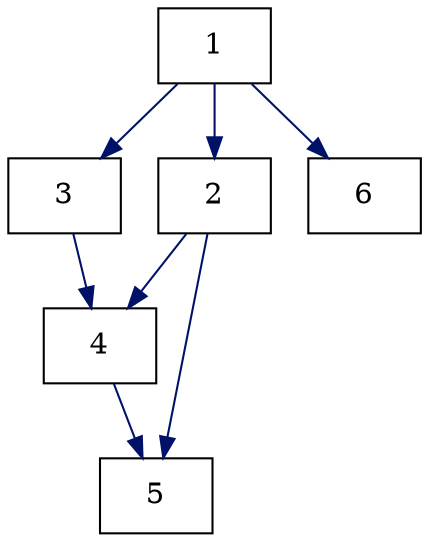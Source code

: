 digraph G {
  1 [shape=box, ];
  2 [shape=box, ];
  3 [shape=box, ];
  4 [shape=box, ];
  5 [shape=box, ];
  6 [shape=box, ];
  
  
  1 -> 2 [color="#001267", label="", ];
  1 -> 3 [color="#001267", label="", ];
  1 -> 6 [color="#001267", label="", ];
  2 -> 4 [color="#001267", label="", ];
  2 -> 5 [color="#001267", label="", ];
  3 -> 4 [color="#001267", label="", ];
  4 -> 5 [color="#001267", label="", ];
  
  }